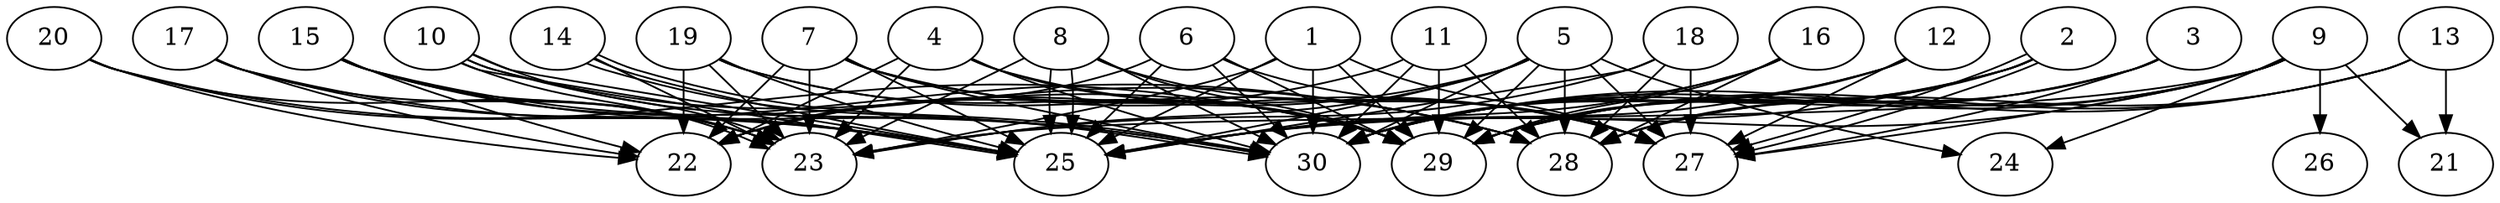// DAG automatically generated by daggen at Thu Oct  3 14:04:17 2019
// ./daggen --dot -n 30 --ccr 0.3 --fat 0.9 --regular 0.9 --density 0.9 --mindata 5242880 --maxdata 52428800 
digraph G {
  1 [size="37973333", alpha="0.18", expect_size="11392000"] 
  1 -> 23 [size ="11392000"]
  1 -> 25 [size ="11392000"]
  1 -> 27 [size ="11392000"]
  1 -> 29 [size ="11392000"]
  1 -> 30 [size ="11392000"]
  2 [size="31255893", alpha="0.01", expect_size="9376768"] 
  2 -> 25 [size ="9376768"]
  2 -> 27 [size ="9376768"]
  2 -> 27 [size ="9376768"]
  2 -> 28 [size ="9376768"]
  2 -> 29 [size ="9376768"]
  2 -> 30 [size ="9376768"]
  3 [size="166386347", alpha="0.18", expect_size="49915904"] 
  3 -> 27 [size ="49915904"]
  3 -> 28 [size ="49915904"]
  3 -> 29 [size ="49915904"]
  3 -> 30 [size ="49915904"]
  4 [size="45742080", alpha="0.10", expect_size="13722624"] 
  4 -> 22 [size ="13722624"]
  4 -> 23 [size ="13722624"]
  4 -> 27 [size ="13722624"]
  4 -> 29 [size ="13722624"]
  4 -> 30 [size ="13722624"]
  5 [size="24169813", alpha="0.10", expect_size="7250944"] 
  5 -> 22 [size ="7250944"]
  5 -> 23 [size ="7250944"]
  5 -> 24 [size ="7250944"]
  5 -> 25 [size ="7250944"]
  5 -> 27 [size ="7250944"]
  5 -> 28 [size ="7250944"]
  5 -> 29 [size ="7250944"]
  5 -> 30 [size ="7250944"]
  6 [size="80230400", alpha="0.07", expect_size="24069120"] 
  6 -> 22 [size ="24069120"]
  6 -> 25 [size ="24069120"]
  6 -> 27 [size ="24069120"]
  6 -> 29 [size ="24069120"]
  6 -> 30 [size ="24069120"]
  7 [size="43796480", alpha="0.02", expect_size="13138944"] 
  7 -> 22 [size ="13138944"]
  7 -> 23 [size ="13138944"]
  7 -> 25 [size ="13138944"]
  7 -> 27 [size ="13138944"]
  7 -> 29 [size ="13138944"]
  7 -> 30 [size ="13138944"]
  8 [size="100727467", alpha="0.15", expect_size="30218240"] 
  8 -> 23 [size ="30218240"]
  8 -> 25 [size ="30218240"]
  8 -> 25 [size ="30218240"]
  8 -> 27 [size ="30218240"]
  8 -> 29 [size ="30218240"]
  8 -> 30 [size ="30218240"]
  9 [size="133246293", alpha="0.11", expect_size="39973888"] 
  9 -> 21 [size ="39973888"]
  9 -> 23 [size ="39973888"]
  9 -> 24 [size ="39973888"]
  9 -> 25 [size ="39973888"]
  9 -> 26 [size ="39973888"]
  9 -> 27 [size ="39973888"]
  9 -> 29 [size ="39973888"]
  9 -> 30 [size ="39973888"]
  10 [size="149398187", alpha="0.16", expect_size="44819456"] 
  10 -> 23 [size ="44819456"]
  10 -> 23 [size ="44819456"]
  10 -> 25 [size ="44819456"]
  10 -> 25 [size ="44819456"]
  10 -> 29 [size ="44819456"]
  10 -> 30 [size ="44819456"]
  11 [size="138939733", alpha="0.11", expect_size="41681920"] 
  11 -> 22 [size ="41681920"]
  11 -> 28 [size ="41681920"]
  11 -> 29 [size ="41681920"]
  11 -> 30 [size ="41681920"]
  12 [size="120883200", alpha="0.01", expect_size="36264960"] 
  12 -> 25 [size ="36264960"]
  12 -> 27 [size ="36264960"]
  12 -> 29 [size ="36264960"]
  12 -> 30 [size ="36264960"]
  13 [size="129003520", alpha="0.09", expect_size="38701056"] 
  13 -> 21 [size ="38701056"]
  13 -> 28 [size ="38701056"]
  13 -> 29 [size ="38701056"]
  13 -> 30 [size ="38701056"]
  14 [size="114971307", alpha="0.02", expect_size="34491392"] 
  14 -> 23 [size ="34491392"]
  14 -> 25 [size ="34491392"]
  14 -> 30 [size ="34491392"]
  14 -> 30 [size ="34491392"]
  15 [size="37584213", alpha="0.02", expect_size="11275264"] 
  15 -> 22 [size ="11275264"]
  15 -> 23 [size ="11275264"]
  15 -> 25 [size ="11275264"]
  15 -> 28 [size ="11275264"]
  15 -> 30 [size ="11275264"]
  16 [size="113834667", alpha="0.19", expect_size="34150400"] 
  16 -> 25 [size ="34150400"]
  16 -> 28 [size ="34150400"]
  16 -> 29 [size ="34150400"]
  16 -> 30 [size ="34150400"]
  17 [size="170076160", alpha="0.07", expect_size="51022848"] 
  17 -> 22 [size ="51022848"]
  17 -> 23 [size ="51022848"]
  17 -> 25 [size ="51022848"]
  17 -> 28 [size ="51022848"]
  18 [size="27562667", alpha="0.02", expect_size="8268800"] 
  18 -> 23 [size ="8268800"]
  18 -> 25 [size ="8268800"]
  18 -> 27 [size ="8268800"]
  18 -> 28 [size ="8268800"]
  19 [size="142049280", alpha="0.05", expect_size="42614784"] 
  19 -> 22 [size ="42614784"]
  19 -> 23 [size ="42614784"]
  19 -> 25 [size ="42614784"]
  19 -> 28 [size ="42614784"]
  19 -> 29 [size ="42614784"]
  20 [size="67368960", alpha="0.10", expect_size="20210688"] 
  20 -> 22 [size ="20210688"]
  20 -> 23 [size ="20210688"]
  20 -> 25 [size ="20210688"]
  20 -> 29 [size ="20210688"]
  21 [size="36519253", alpha="0.18", expect_size="10955776"] 
  22 [size="121449813", alpha="0.07", expect_size="36434944"] 
  23 [size="132089173", alpha="0.15", expect_size="39626752"] 
  24 [size="46656853", alpha="0.08", expect_size="13997056"] 
  25 [size="65129813", alpha="0.00", expect_size="19538944"] 
  26 [size="84329813", alpha="0.01", expect_size="25298944"] 
  27 [size="73301333", alpha="0.05", expect_size="21990400"] 
  28 [size="128733867", alpha="0.00", expect_size="38620160"] 
  29 [size="144786773", alpha="0.10", expect_size="43436032"] 
  30 [size="23988907", alpha="0.16", expect_size="7196672"] 
}
